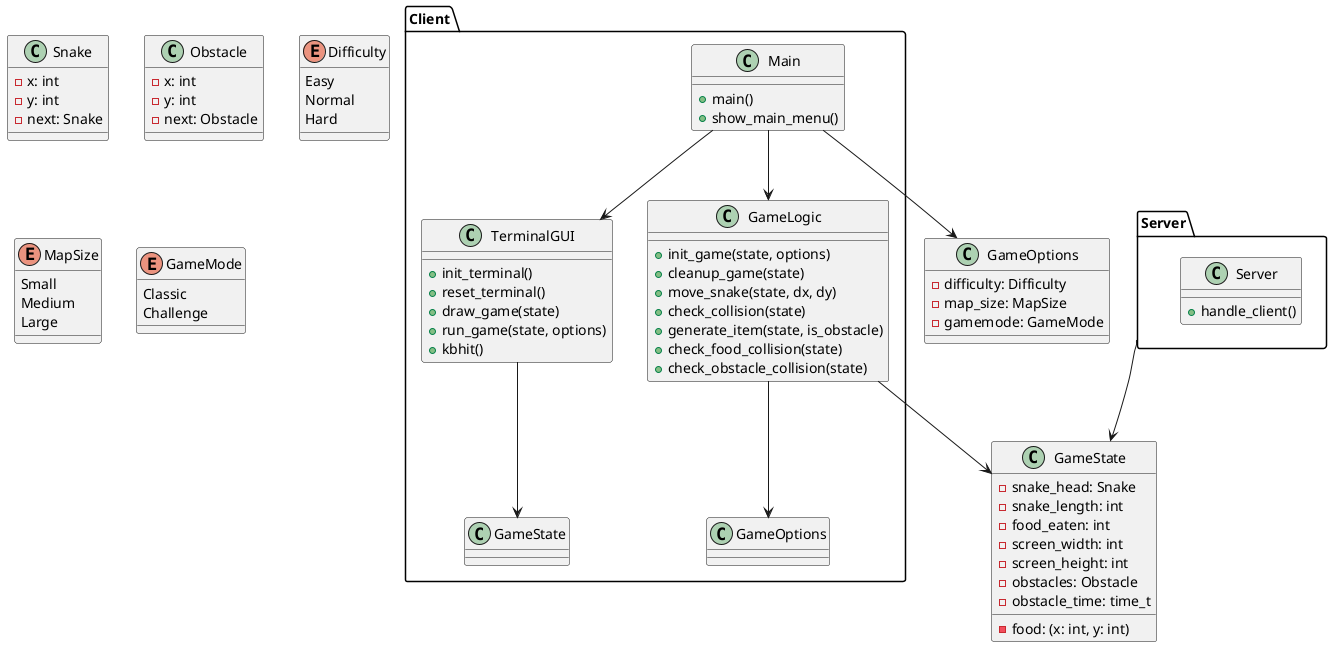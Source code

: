 @startuml

package "Client" {
    class Main {
        +main()
        +show_main_menu()
    }

    class GameLogic {
        +init_game(state, options)
        +cleanup_game(state)
        +move_snake(state, dx, dy)
        +check_collision(state)
        +generate_item(state, is_obstacle)
        +check_food_collision(state)
        +check_obstacle_collision(state)
    }

    class TerminalGUI {
        +init_terminal()
        +reset_terminal()
        +draw_game(state)
        +run_game(state, options)
        +kbhit()
    }

    Main --> GameLogic
    Main --> TerminalGUI
    GameLogic --> GameOptions
    TerminalGUI --> GameState
}

package "Server" {
    class Server {
        +handle_client()
    }
}

class GameState {
    -snake_head: Snake
    -snake_length: int
    -food_eaten: int
    -food: (x: int, y: int)
    -screen_width: int
    -screen_height: int
    -obstacles: Obstacle
    -obstacle_time: time_t
}

class Snake {
    -x: int
    -y: int
    -next: Snake
}

class Obstacle {
    -x: int
    -y: int
    -next: Obstacle
}

class GameOptions {
    -difficulty: Difficulty
    -map_size: MapSize
    -gamemode: GameMode
}

enum Difficulty {
    Easy
    Normal
    Hard
}

enum MapSize {
    Small
    Medium
    Large
}

enum GameMode {
    Classic
    Challenge
}

Main --> GameOptions
GameLogic --> GameState
Server --> GameState

@enduml
